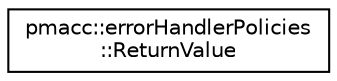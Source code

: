 digraph "Graphical Class Hierarchy"
{
 // LATEX_PDF_SIZE
  edge [fontname="Helvetica",fontsize="10",labelfontname="Helvetica",labelfontsize="10"];
  node [fontname="Helvetica",fontsize="10",shape=record];
  rankdir="LR";
  Node0 [label="pmacc::errorHandlerPolicies\l::ReturnValue",height=0.2,width=0.4,color="black", fillcolor="white", style="filled",URL="$structpmacc_1_1error_handler_policies_1_1_return_value.html",tooltip="Returns the second parameter (normally the value that the sequence was searched for Binary meta funct..."];
}
